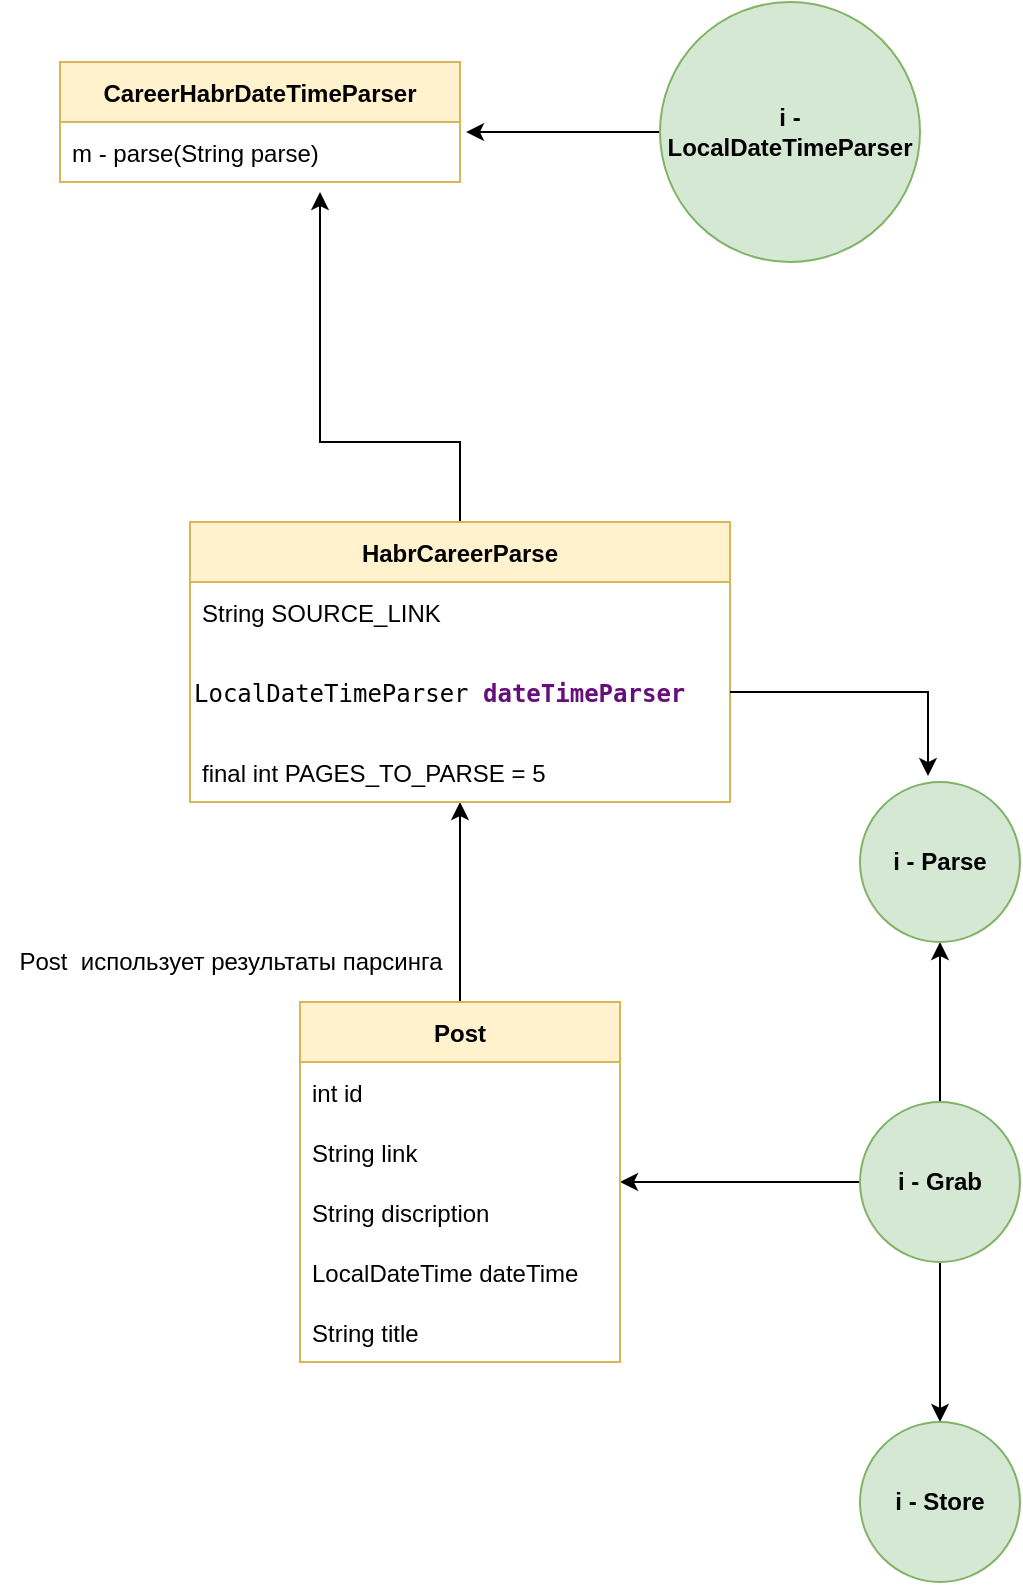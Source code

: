 <mxfile version="15.5.4" type="embed"><diagram id="23iRSUPoRavnBvh4doch" name="Page-1"><mxGraphModel dx="1270" dy="1615" grid="1" gridSize="10" guides="1" tooltips="1" connect="1" arrows="1" fold="1" page="1" pageScale="1" pageWidth="827" pageHeight="1169" math="0" shadow="0"><root><mxCell id="0"/><mxCell id="1" parent="0"/><mxCell id="9" value="" style="edgeStyle=orthogonalEdgeStyle;rounded=0;orthogonalLoop=1;jettySize=auto;html=1;" edge="1" parent="1" source="7" target="8"><mxGeometry relative="1" as="geometry"/></mxCell><mxCell id="11" value="" style="edgeStyle=orthogonalEdgeStyle;rounded=0;orthogonalLoop=1;jettySize=auto;html=1;" edge="1" parent="1" source="7" target="10"><mxGeometry relative="1" as="geometry"/></mxCell><mxCell id="27" style="edgeStyle=orthogonalEdgeStyle;rounded=0;orthogonalLoop=1;jettySize=auto;html=1;" edge="1" parent="1" source="7" target="20"><mxGeometry relative="1" as="geometry"/></mxCell><mxCell id="7" value="&lt;b&gt;i - Grab&lt;/b&gt;" style="ellipse;whiteSpace=wrap;html=1;aspect=fixed;fillColor=#d5e8d4;strokeColor=#82b366;" vertex="1" parent="1"><mxGeometry x="370" y="260" width="80" height="80" as="geometry"/></mxCell><mxCell id="8" value="&lt;b&gt;i - Parse&lt;/b&gt;" style="ellipse;whiteSpace=wrap;html=1;aspect=fixed;fillColor=#d5e8d4;strokeColor=#82b366;" vertex="1" parent="1"><mxGeometry x="370" y="100" width="80" height="80" as="geometry"/></mxCell><mxCell id="10" value="&lt;b&gt;i - Store&lt;/b&gt;" style="ellipse;whiteSpace=wrap;html=1;aspect=fixed;fillColor=#d5e8d4;strokeColor=#82b366;" vertex="1" parent="1"><mxGeometry x="370" y="420" width="80" height="80" as="geometry"/></mxCell><mxCell id="38" style="edgeStyle=orthogonalEdgeStyle;rounded=0;orthogonalLoop=1;jettySize=auto;html=1;" edge="1" parent="1" source="20"><mxGeometry relative="1" as="geometry"><mxPoint x="170" y="110" as="targetPoint"/></mxGeometry></mxCell><mxCell id="20" value="Post" style="swimlane;fontStyle=1;childLayout=stackLayout;horizontal=1;startSize=30;horizontalStack=0;resizeParent=1;resizeParentMax=0;resizeLast=0;collapsible=1;marginBottom=0;fillColor=#fff2cc;strokeColor=#d6b656;" vertex="1" parent="1"><mxGeometry x="90" y="210" width="160" height="180" as="geometry"><mxRectangle x="180" y="285" width="60" height="30" as="alternateBounds"/></mxGeometry></mxCell><mxCell id="21" value="int id" style="text;strokeColor=none;fillColor=none;align=left;verticalAlign=middle;spacingLeft=4;spacingRight=4;overflow=hidden;points=[[0,0.5],[1,0.5]];portConstraint=eastwest;rotatable=0;" vertex="1" parent="20"><mxGeometry y="30" width="160" height="30" as="geometry"/></mxCell><mxCell id="23" value="String link" style="text;strokeColor=none;fillColor=none;align=left;verticalAlign=middle;spacingLeft=4;spacingRight=4;overflow=hidden;points=[[0,0.5],[1,0.5]];portConstraint=eastwest;rotatable=0;" vertex="1" parent="20"><mxGeometry y="60" width="160" height="30" as="geometry"/></mxCell><mxCell id="25" value="String discription" style="text;strokeColor=none;fillColor=none;align=left;verticalAlign=middle;spacingLeft=4;spacingRight=4;overflow=hidden;points=[[0,0.5],[1,0.5]];portConstraint=eastwest;rotatable=0;" vertex="1" parent="20"><mxGeometry y="90" width="160" height="30" as="geometry"/></mxCell><mxCell id="26" value="LocalDateTime dateTime" style="text;strokeColor=none;fillColor=none;align=left;verticalAlign=middle;spacingLeft=4;spacingRight=4;overflow=hidden;points=[[0,0.5],[1,0.5]];portConstraint=eastwest;rotatable=0;" vertex="1" parent="20"><mxGeometry y="120" width="160" height="30" as="geometry"/></mxCell><mxCell id="22" value="String title" style="text;strokeColor=none;fillColor=none;align=left;verticalAlign=middle;spacingLeft=4;spacingRight=4;overflow=hidden;points=[[0,0.5],[1,0.5]];portConstraint=eastwest;rotatable=0;" vertex="1" parent="20"><mxGeometry y="150" width="160" height="30" as="geometry"/></mxCell><mxCell id="47" style="edgeStyle=orthogonalEdgeStyle;rounded=0;orthogonalLoop=1;jettySize=auto;html=1;" edge="1" parent="1" source="28"><mxGeometry relative="1" as="geometry"><mxPoint x="100" y="-195" as="targetPoint"/><Array as="points"><mxPoint x="170" y="-70"/><mxPoint x="100" y="-70"/></Array></mxGeometry></mxCell><mxCell id="28" value="HabrCareerParse" style="swimlane;fontStyle=1;childLayout=stackLayout;horizontal=1;startSize=30;horizontalStack=0;resizeParent=1;resizeParentMax=0;resizeLast=0;collapsible=1;marginBottom=0;fillColor=#fff2cc;strokeColor=#d6b656;" vertex="1" parent="1"><mxGeometry x="35" y="-30" width="270" height="140" as="geometry"/></mxCell><mxCell id="29" value="String SOURCE_LINK" style="text;strokeColor=none;fillColor=none;align=left;verticalAlign=middle;spacingLeft=4;spacingRight=4;overflow=hidden;points=[[0,0.5],[1,0.5]];portConstraint=eastwest;rotatable=0;" vertex="1" parent="28"><mxGeometry y="30" width="270" height="30" as="geometry"/></mxCell><mxCell id="32" value="&lt;pre style=&quot;background-color: #ffffff ; color: #000000 ; font-family: &amp;#34;jetbrains mono&amp;#34; , monospace ; font-size: 9 8pt&quot;&gt;&lt;pre style=&quot;font-family: &amp;#34;jetbrains mono&amp;#34; , monospace&quot;&gt;LocalDateTimeParser &lt;span style=&quot;color: #660e7a ; font-weight: bold&quot;&gt;dateTimeParser&lt;/span&gt;&lt;/pre&gt;&lt;/pre&gt;" style="text;whiteSpace=wrap;html=1;" vertex="1" parent="28"><mxGeometry y="60" width="270" height="50" as="geometry"/></mxCell><mxCell id="30" value="final int PAGES_TO_PARSE = 5" style="text;strokeColor=none;fillColor=none;align=left;verticalAlign=middle;spacingLeft=4;spacingRight=4;overflow=hidden;points=[[0,0.5],[1,0.5]];portConstraint=eastwest;rotatable=0;" vertex="1" parent="28"><mxGeometry y="110" width="270" height="30" as="geometry"/></mxCell><mxCell id="34" style="edgeStyle=orthogonalEdgeStyle;rounded=0;orthogonalLoop=1;jettySize=auto;html=1;exitX=1;exitY=0.5;exitDx=0;exitDy=0;entryX=0.425;entryY=-0.037;entryDx=0;entryDy=0;entryPerimeter=0;" edge="1" parent="1" source="32" target="8"><mxGeometry relative="1" as="geometry"/></mxCell><mxCell id="37" value="Post&amp;nbsp; использует результаты парсинга" style="text;html=1;align=center;verticalAlign=middle;resizable=0;points=[];autosize=1;strokeColor=none;fillColor=none;" vertex="1" parent="1"><mxGeometry x="-60" y="180" width="230" height="20" as="geometry"/></mxCell><mxCell id="50" style="edgeStyle=orthogonalEdgeStyle;rounded=0;orthogonalLoop=1;jettySize=auto;html=1;entryX=1.015;entryY=0.167;entryDx=0;entryDy=0;entryPerimeter=0;" edge="1" parent="1" source="39" target="45"><mxGeometry relative="1" as="geometry"/></mxCell><mxCell id="39" value="&lt;b&gt;i - LocalDateTimeParser&lt;/b&gt;" style="ellipse;whiteSpace=wrap;html=1;aspect=fixed;fillColor=#d5e8d4;strokeColor=#82b366;" vertex="1" parent="1"><mxGeometry x="270" y="-290" width="130" height="130" as="geometry"/></mxCell><mxCell id="43" value="CareerHabrDateTimeParser" style="swimlane;fontStyle=1;childLayout=stackLayout;horizontal=1;startSize=30;horizontalStack=0;resizeParent=1;resizeParentMax=0;resizeLast=0;collapsible=1;marginBottom=0;fillColor=#fff2cc;strokeColor=#d6b656;" vertex="1" parent="1"><mxGeometry x="-30" y="-260" width="200" height="60" as="geometry"/></mxCell><mxCell id="45" value="m - parse(String parse)" style="text;strokeColor=none;fillColor=none;align=left;verticalAlign=middle;spacingLeft=4;spacingRight=4;overflow=hidden;points=[[0,0.5],[1,0.5]];portConstraint=eastwest;rotatable=0;" vertex="1" parent="43"><mxGeometry y="30" width="200" height="30" as="geometry"/></mxCell></root></mxGraphModel></diagram></mxfile>